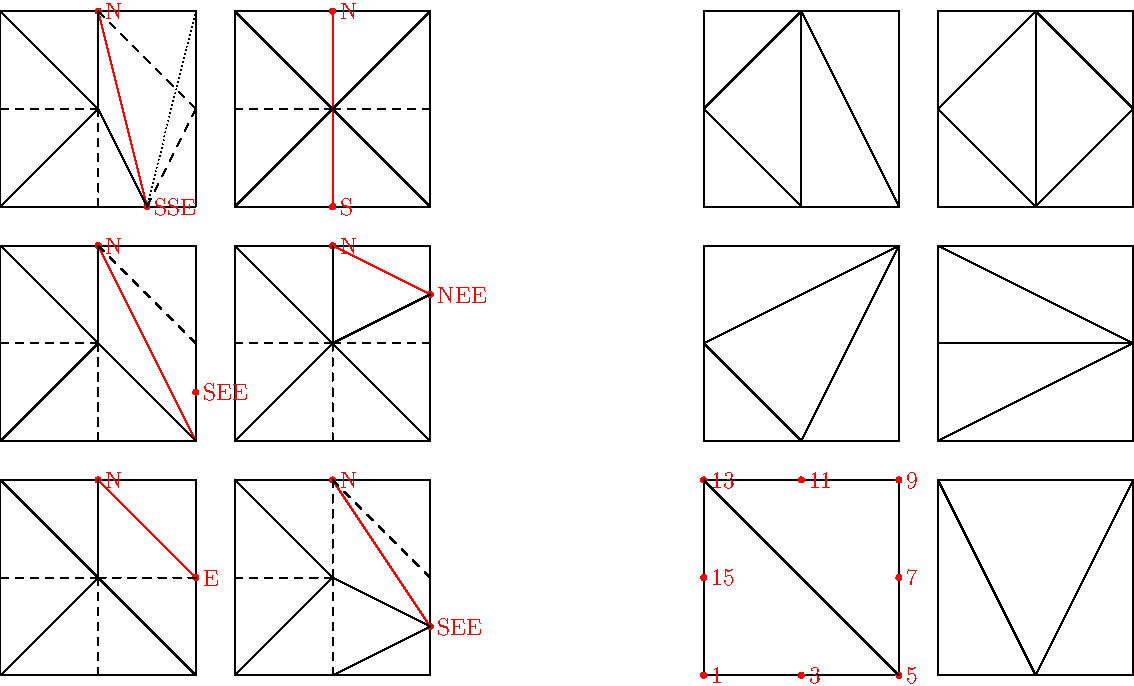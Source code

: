import graph;
import geometry;

size(20cm,20cm);

real mscale = 5.;
real bdy = 1.;
pair n = (0.5, 1.);
pair nne = (0.75, 1.);
pair ne = (1., 1.);
pair nee = (1., 0.75);
pair e = (1., 0.5);
pair see = (1., 0.25);
pair se = (1., 0.);
pair sse = (0.75, 0.);
pair s = (0.5, 0.);
pair ssw = (0.25, 0.);
pair sw = (0., 0.);
pair sww = (0., 0.25);
pair w = (0., 0.5);
pair nww = (0., 0.75);
pair nw = (0., 1.);
pair nnw = (0.25, 1.);
pair c = (0.5, 0.5);

pair myshift(int i, int j)
{
  return (i * (mscale + bdy), j *  (mscale + bdy));
}

path mySquare(int i, int j)
{
  return shift(myshift(i,j)) * scale(mscale) * unitsquare;
}

void drawSquareLabels(int i, int j)
{
  dot(Label("1"), shift(myshift(i, j)) * scale(mscale)*sw, red);
  dot(Label("3"), shift(myshift(i, j)) * scale(mscale)*s, red);
  dot(Label("5"), shift(myshift(i, j)) * scale(mscale)*se, red);
  dot(Label("7"), shift(myshift(i, j)) * scale(mscale)*e, red);
  dot(Label("9"), shift(myshift(i, j)) * scale(mscale)*ne, red);
  dot(Label("11"), shift(myshift(i, j)) * scale(mscale)*n, red);
  dot(Label("13"), shift(myshift(i, j)) * scale(mscale)*nw, red);
  dot(Label("15"), shift(myshift(i, j)) * scale(mscale)*w, red);
}

// if the boundary is aligned with a cell edge, we just add a vertex
// in the center and connect to all occupied points

draw(mySquare(2,2));
dot(Label("N"), shift(myshift(2,2)) * scale(mscale)*n, red);
dot(Label("NEE"), shift(myshift(2,2)) * scale(mscale)*nee, red);
draw((shift(myshift(2,2)) * scale(mscale)*n
      -- shift(myshift(2,2)) * scale(mscale)*nee
      ), red);
draw((shift(myshift(2,2)) * scale(mscale)*n
      -- shift(myshift(2,2)) * scale(mscale)*c));
draw((shift(myshift(2,2)) * scale(mscale)*nee
      -- shift(myshift(2,2)) * scale(mscale)*c));
draw((shift(myshift(2,2)) * scale(mscale)*e
      -- shift(myshift(2,2)) * scale(mscale)*c), dashed);
draw((shift(myshift(2,2)) * scale(mscale)*se
      -- shift(myshift(2,2)) * scale(mscale)*c));
draw((shift(myshift(2,2)) * scale(mscale)*s
      -- shift(myshift(2,2)) * scale(mscale)*c), dashed);
draw((shift(myshift(2,2)) * scale(mscale)*sw
      -- shift(myshift(2,2)) * scale(mscale)*c));
draw((shift(myshift(2,2)) * scale(mscale)*w
      -- shift(myshift(2,2)) * scale(mscale)*c), dashed);
draw((shift(myshift(2,2)) * scale(mscale)*nw
      -- shift(myshift(2,2)) * scale(mscale)*c));

int sx = 1;
int sy = 1;
draw(mySquare(sx, sy));
dot(Label("N"), shift(myshift(sx, sy)) * scale(mscale)*n, red);
dot(Label("E"), shift(myshift(sx, sy)) * scale(mscale)*e, red);
draw((shift(myshift(sx, sy)) * scale(mscale)*n
      -- shift(myshift(sx, sy)) * scale(mscale)*e
      ), red);
draw((shift(myshift(sx, sy)) * scale(mscale)*n
      -- shift(myshift(sx, sy)) * scale(mscale)*c));
draw((shift(myshift(sx, sy)) * scale(mscale)*e
      -- shift(myshift(sx, sy)) * scale(mscale)*c), dashed);
draw((shift(myshift(sx, sy)) * scale(mscale)*se
      -- shift(myshift(sx, sy)) * scale(mscale)*c));
draw((shift(myshift(sx, sy)) * scale(mscale)*s
      -- shift(myshift(sx, sy)) * scale(mscale)*c), dashed);
draw((shift(myshift(sx, sy)) * scale(mscale)*sw
      -- shift(myshift(sx, sy)) * scale(mscale)*c));
draw((shift(myshift(sx, sy)) * scale(mscale)*w
      -- shift(myshift(sx, sy)) * scale(mscale)*c), dashed);
draw((shift(myshift(sx, sy)) * scale(mscale)*nw
      -- shift(myshift(sx, sy)) * scale(mscale)*c));

sx = 2;
sy = 1;
draw(mySquare(sx, sy));
dot(Label("N"), shift(myshift(sx, sy)) * scale(mscale)*n, red);
dot(Label("SEE"), shift(myshift(sx, sy)) * scale(mscale)*see, red);
draw((shift(myshift(sx, sy)) * scale(mscale)*n
      -- shift(myshift(sx, sy)) * scale(mscale)*see
      ), red);
draw((shift(myshift(sx, sy)) * scale(mscale)*see
      -- shift(myshift(sx, sy)) * scale(mscale)*c));
draw((shift(myshift(sx, sy)) * scale(mscale)*n
      -- shift(myshift(sx, sy)) * scale(mscale)*e), dashed);
draw((shift(myshift(sx, sy)) * scale(mscale)*n
      -- shift(myshift(sx, sy)) * scale(mscale)*c), dashed);
draw((shift(myshift(sx, sy)) * scale(mscale)*see
      -- shift(myshift(sx, sy)) * scale(mscale)*s));
draw((shift(myshift(sx, sy)) * scale(mscale)*s
      -- shift(myshift(sx, sy)) * scale(mscale)*c), dashed);
draw((shift(myshift(sx, sy)) * scale(mscale)*sw
      -- shift(myshift(sx, sy)) * scale(mscale)*c));
draw((shift(myshift(sx, sy)) * scale(mscale)*w
      -- shift(myshift(sx, sy)) * scale(mscale)*c), dashed);
draw((shift(myshift(sx, sy)) * scale(mscale)*nw
      -- shift(myshift(sx, sy)) * scale(mscale)*c));

sx = 1;
sy = 2;
draw(mySquare(sx, sy));
dot(Label("N"), shift(myshift(sx, sy)) * scale(mscale)*n, red);
dot(Label("SEE"), shift(myshift(sx, sy)) * scale(mscale)*see, red);
draw((shift(myshift(sx, sy)) * scale(mscale)*n
      -- shift(myshift(sx, sy)) * scale(mscale)*se
      ), red);
draw((shift(myshift(sx, sy)) * scale(mscale)*n
      -- shift(myshift(sx, sy)) * scale(mscale)*e), dashed);
draw((shift(myshift(sx, sy)) * scale(mscale)*n
      -- shift(myshift(sx, sy)) * scale(mscale)*c));
draw((shift(myshift(sx, sy)) * scale(mscale)*se
      -- shift(myshift(sx, sy)) * scale(mscale)*c));
draw((shift(myshift(sx, sy)) * scale(mscale)*s
      -- shift(myshift(sx, sy)) * scale(mscale)*c), dashed);
draw((shift(myshift(sx, sy)) * scale(mscale)*sw
      -- shift(myshift(sx, sy)) * scale(mscale)*c));
draw((shift(myshift(sx, sy)) * scale(mscale)*w
      -- shift(myshift(sx, sy)) * scale(mscale)*c), dashed);
draw((shift(myshift(sx, sy)) * scale(mscale)*nw
      -- shift(myshift(sx, sy)) * scale(mscale)*c));

sx = 1;
sy = 3;
draw(mySquare(sx, sy));
dot(Label("N"), shift(myshift(sx, sy)) * scale(mscale)*n, red);
dot(Label("SSE"), shift(myshift(sx, sy)) * scale(mscale)*sse, red);
draw((shift(myshift(sx, sy)) * scale(mscale)*n
      -- shift(myshift(sx, sy)) * scale(mscale)*sse
      ), red);
draw((shift(myshift(sx, sy)) * scale(mscale)*n
      -- shift(myshift(sx, sy)) * scale(mscale)*e), dashed);
draw((shift(myshift(sx, sy)) * scale(mscale)*n
      -- shift(myshift(sx, sy)) * scale(mscale)*c));
draw((shift(myshift(sx, sy)) * scale(mscale)*sse
      -- shift(myshift(sx, sy)) * scale(mscale)*c));
draw((shift(myshift(sx, sy)) * scale(mscale)*s
      -- shift(myshift(sx, sy)) * scale(mscale)*c), dashed);
draw((shift(myshift(sx, sy)) * scale(mscale)*sw
      -- shift(myshift(sx, sy)) * scale(mscale)*c));
draw((shift(myshift(sx, sy)) * scale(mscale)*w
      -- shift(myshift(sx, sy)) * scale(mscale)*c), dashed);
draw((shift(myshift(sx, sy)) * scale(mscale)*nw
      -- shift(myshift(sx, sy)) * scale(mscale)*c));
draw((shift(myshift(sx, sy)) * scale(mscale)*sse
      -- shift(myshift(sx, sy)) * scale(mscale)*e), dashed);
draw((shift(myshift(sx, sy)) * scale(mscale)*sse
      -- shift(myshift(sx, sy)) * scale(mscale)*ne), dotted);

sx = 2;
sy = 3;
draw(mySquare(sx, sy));
dot(Label("N"), shift(myshift(sx, sy)) * scale(mscale)*n, red);
dot(Label("S"), shift(myshift(sx, sy)) * scale(mscale)*s, red);
draw((shift(myshift(sx, sy)) * scale(mscale)*n
      -- shift(myshift(sx, sy)) * scale(mscale)*s
      ), red);
draw((shift(myshift(sx, sy)) * scale(mscale)*c
      -- shift(myshift(sx, sy)) * scale(mscale)*e), dashed);
draw((shift(myshift(sx, sy)) * scale(mscale)*sw
      -- shift(myshift(sx, sy)) * scale(mscale)*c));
draw((shift(myshift(sx, sy)) * scale(mscale)*ne
      -- shift(myshift(sx, sy)) * scale(mscale)*c));
draw((shift(myshift(sx, sy)) * scale(mscale)*se
      -- shift(myshift(sx, sy)) * scale(mscale)*c));
draw((shift(myshift(sx, sy)) * scale(mscale)*w
      -- shift(myshift(sx, sy)) * scale(mscale)*c), dashed);
draw((shift(myshift(sx, sy)) * scale(mscale)*nw
      -- shift(myshift(sx, sy)) * scale(mscale)*c));

// no segment
// bits correspond to SWNE

// 0000
sx = 4;
sy = 1;
draw(mySquare(sx, sy));
drawSquareLabels(sx, sy);
draw((shift(myshift(sx, sy)) * scale(mscale)*nw
      -- shift(myshift(sx, sy)) * scale(mscale)*se));

// 1000 = 0100 = 0010 = 0001
sx = 5;
sy = 1;
draw(mySquare(sx, sy));
draw((shift(myshift(sx, sy)) * scale(mscale)*nw
      -- shift(myshift(sx, sy)) * scale(mscale)*s));
draw((shift(myshift(sx, sy)) * scale(mscale)*ne
      -- shift(myshift(sx, sy)) * scale(mscale)*s));

// 1100 = 0110 = 0011 = 1001
sx = 4;
sy = 2;
draw(mySquare(sx, sy));
draw((shift(myshift(sx, sy)) * scale(mscale)*w
      -- shift(myshift(sx, sy)) * scale(mscale)*s));
draw((shift(myshift(sx, sy)) * scale(mscale)*w
      -- shift(myshift(sx, sy)) * scale(mscale)*ne));
draw((shift(myshift(sx, sy)) * scale(mscale)*s
      -- shift(myshift(sx, sy)) * scale(mscale)*ne));

// 1010 = 0101
sx = 5;
sy = 2;
draw(mySquare(sx, sy));
draw((shift(myshift(sx, sy)) * scale(mscale)*w
      -- shift(myshift(sx, sy)) * scale(mscale)*e));
draw((shift(myshift(sx, sy)) * scale(mscale)*nw
      -- shift(myshift(sx, sy)) * scale(mscale)*e));
draw((shift(myshift(sx, sy)) * scale(mscale)*sw
      -- shift(myshift(sx, sy)) * scale(mscale)*e));


// 1101 = 1011 = 0111 = 1110
sx = 4;
sy = 3;
draw(mySquare(sx, sy));
draw((shift(myshift(sx, sy)) * scale(mscale)*n
      -- shift(myshift(sx, sy)) * scale(mscale)*s));
draw((shift(myshift(sx, sy)) * scale(mscale)*n
      -- shift(myshift(sx, sy)) * scale(mscale)*w));
draw((shift(myshift(sx, sy)) * scale(mscale)*s
      -- shift(myshift(sx, sy)) * scale(mscale)*w));
draw((shift(myshift(sx, sy)) * scale(mscale)*n
      -- shift(myshift(sx, sy)) * scale(mscale)*se));

// 1111
sx = 5;
sy = 3;
draw(mySquare(sx, sy));
draw((shift(myshift(sx, sy)) * scale(mscale)*n
      -- shift(myshift(sx, sy)) * scale(mscale)*s));
draw((shift(myshift(sx, sy)) * scale(mscale)*n
      -- shift(myshift(sx, sy)) * scale(mscale)*w));
draw((shift(myshift(sx, sy)) * scale(mscale)*s
      -- shift(myshift(sx, sy)) * scale(mscale)*w));
draw((shift(myshift(sx, sy)) * scale(mscale)*n
      -- shift(myshift(sx, sy)) * scale(mscale)*e));
draw((shift(myshift(sx, sy)) * scale(mscale)*s
      -- shift(myshift(sx, sy)) * scale(mscale)*e));
